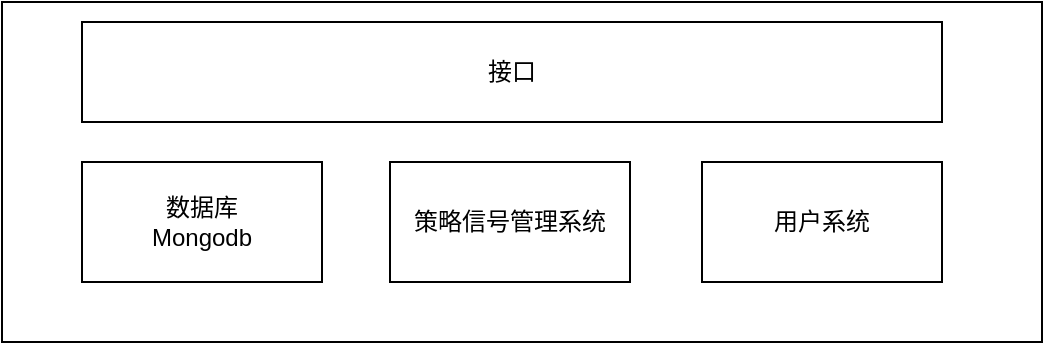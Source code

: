 <mxfile version="27.1.6">
  <diagram name="第 1 页" id="zehflmhpXMwv6HwMQq31">
    <mxGraphModel dx="1234" dy="787" grid="1" gridSize="10" guides="1" tooltips="1" connect="1" arrows="1" fold="1" page="1" pageScale="1" pageWidth="827" pageHeight="1169" math="0" shadow="0">
      <root>
        <mxCell id="0" />
        <mxCell id="1" parent="0" />
        <mxCell id="EhJA3FPFVGI1QIqZSn_8-1" value="" style="rounded=0;whiteSpace=wrap;html=1;" vertex="1" parent="1">
          <mxGeometry x="160" y="240" width="520" height="170" as="geometry" />
        </mxCell>
        <mxCell id="EhJA3FPFVGI1QIqZSn_8-3" value="数据库&lt;div&gt;Mongodb&lt;/div&gt;" style="rounded=0;whiteSpace=wrap;html=1;" vertex="1" parent="1">
          <mxGeometry x="200" y="320" width="120" height="60" as="geometry" />
        </mxCell>
        <mxCell id="EhJA3FPFVGI1QIqZSn_8-4" value="接口" style="rounded=0;whiteSpace=wrap;html=1;" vertex="1" parent="1">
          <mxGeometry x="200" y="250" width="430" height="50" as="geometry" />
        </mxCell>
        <mxCell id="EhJA3FPFVGI1QIqZSn_8-5" value="策略信号管理系统" style="rounded=0;whiteSpace=wrap;html=1;" vertex="1" parent="1">
          <mxGeometry x="354" y="320" width="120" height="60" as="geometry" />
        </mxCell>
        <mxCell id="EhJA3FPFVGI1QIqZSn_8-6" value="用户系统" style="rounded=0;whiteSpace=wrap;html=1;" vertex="1" parent="1">
          <mxGeometry x="510" y="320" width="120" height="60" as="geometry" />
        </mxCell>
      </root>
    </mxGraphModel>
  </diagram>
</mxfile>
